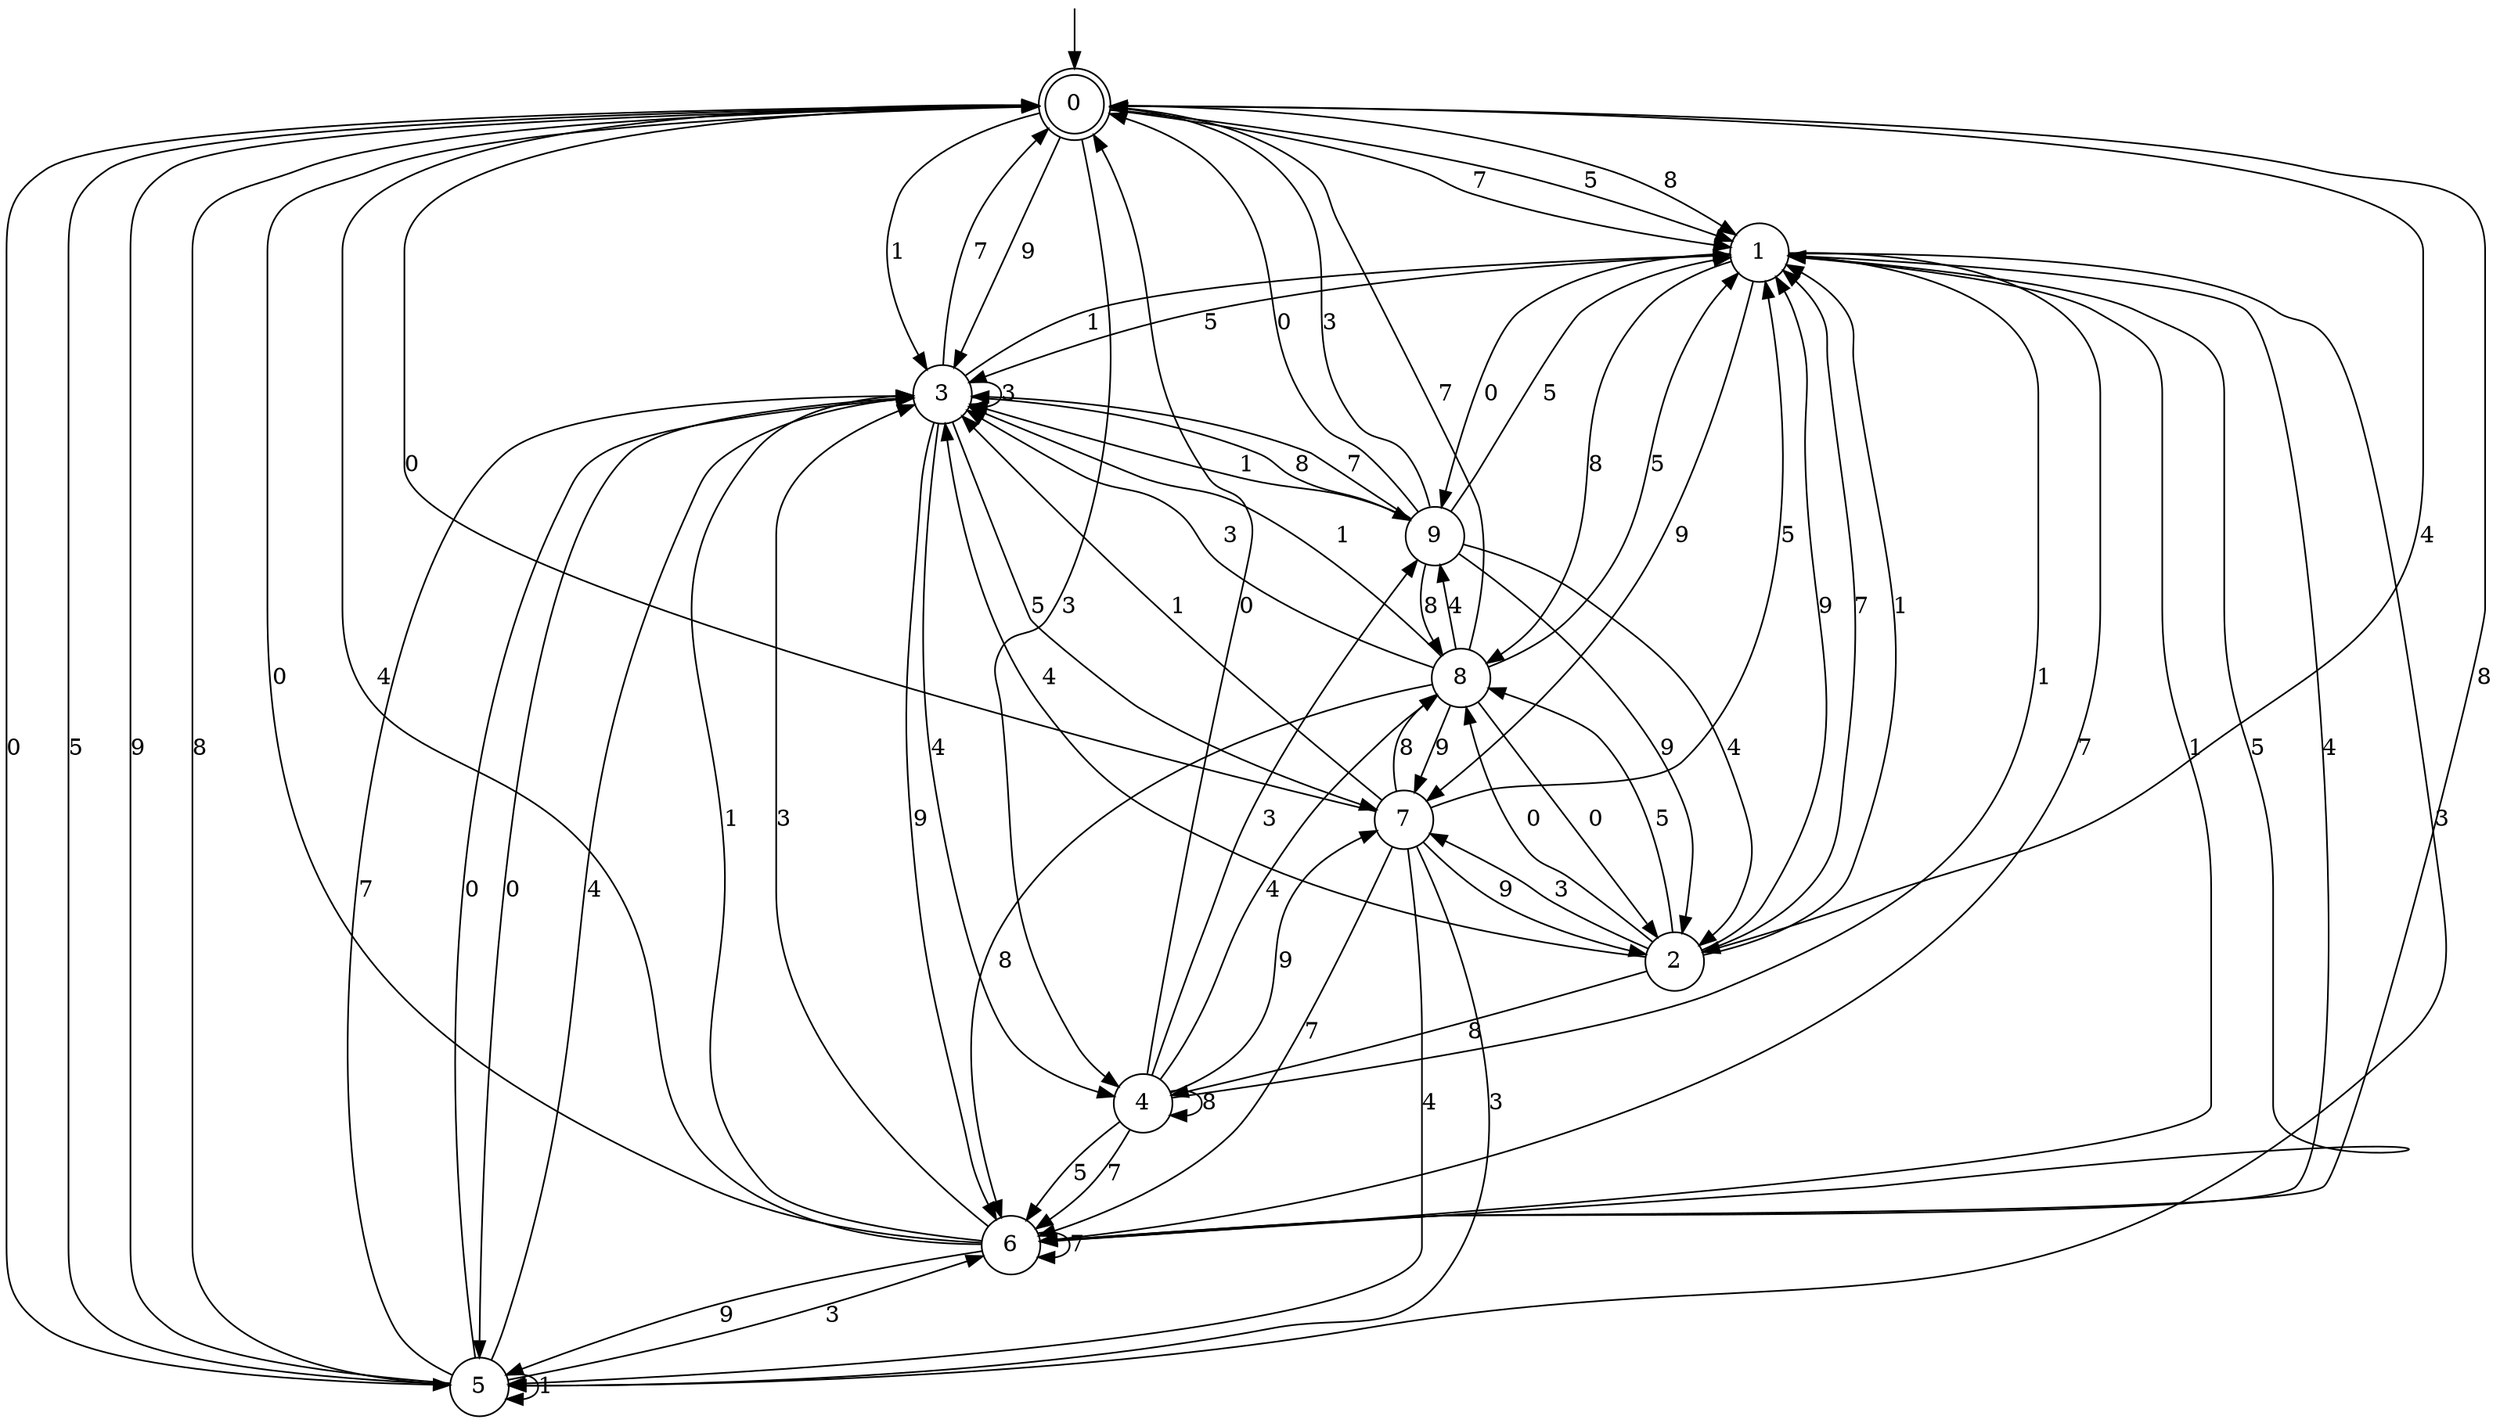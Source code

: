 digraph g {

	s0 [shape="doublecircle" label="0"];
	s1 [shape="circle" label="1"];
	s2 [shape="circle" label="2"];
	s3 [shape="circle" label="3"];
	s4 [shape="circle" label="4"];
	s5 [shape="circle" label="5"];
	s6 [shape="circle" label="6"];
	s7 [shape="circle" label="7"];
	s8 [shape="circle" label="8"];
	s9 [shape="circle" label="9"];
	s0 -> s1 [label="5"];
	s0 -> s2 [label="4"];
	s0 -> s3 [label="9"];
	s0 -> s1 [label="8"];
	s0 -> s1 [label="7"];
	s0 -> s3 [label="1"];
	s0 -> s4 [label="3"];
	s0 -> s5 [label="0"];
	s1 -> s3 [label="5"];
	s1 -> s6 [label="4"];
	s1 -> s7 [label="9"];
	s1 -> s8 [label="8"];
	s1 -> s6 [label="7"];
	s1 -> s6 [label="1"];
	s1 -> s5 [label="3"];
	s1 -> s9 [label="0"];
	s2 -> s8 [label="5"];
	s2 -> s3 [label="4"];
	s2 -> s1 [label="9"];
	s2 -> s4 [label="8"];
	s2 -> s1 [label="7"];
	s2 -> s1 [label="1"];
	s2 -> s7 [label="3"];
	s2 -> s8 [label="0"];
	s3 -> s7 [label="5"];
	s3 -> s4 [label="4"];
	s3 -> s6 [label="9"];
	s3 -> s9 [label="8"];
	s3 -> s0 [label="7"];
	s3 -> s1 [label="1"];
	s3 -> s3 [label="3"];
	s3 -> s5 [label="0"];
	s4 -> s6 [label="5"];
	s4 -> s8 [label="4"];
	s4 -> s7 [label="9"];
	s4 -> s4 [label="8"];
	s4 -> s6 [label="7"];
	s4 -> s1 [label="1"];
	s4 -> s9 [label="3"];
	s4 -> s0 [label="0"];
	s5 -> s0 [label="5"];
	s5 -> s3 [label="4"];
	s5 -> s0 [label="9"];
	s5 -> s0 [label="8"];
	s5 -> s3 [label="7"];
	s5 -> s5 [label="1"];
	s5 -> s6 [label="3"];
	s5 -> s3 [label="0"];
	s6 -> s1 [label="5"];
	s6 -> s0 [label="4"];
	s6 -> s5 [label="9"];
	s6 -> s0 [label="8"];
	s6 -> s6 [label="7"];
	s6 -> s3 [label="1"];
	s6 -> s3 [label="3"];
	s6 -> s0 [label="0"];
	s7 -> s1 [label="5"];
	s7 -> s5 [label="4"];
	s7 -> s2 [label="9"];
	s7 -> s8 [label="8"];
	s7 -> s6 [label="7"];
	s7 -> s3 [label="1"];
	s7 -> s5 [label="3"];
	s7 -> s0 [label="0"];
	s8 -> s1 [label="5"];
	s8 -> s9 [label="4"];
	s8 -> s7 [label="9"];
	s8 -> s6 [label="8"];
	s8 -> s0 [label="7"];
	s8 -> s3 [label="1"];
	s8 -> s3 [label="3"];
	s8 -> s2 [label="0"];
	s9 -> s1 [label="5"];
	s9 -> s2 [label="4"];
	s9 -> s2 [label="9"];
	s9 -> s8 [label="8"];
	s9 -> s3 [label="7"];
	s9 -> s3 [label="1"];
	s9 -> s0 [label="3"];
	s9 -> s0 [label="0"];

__start0 [label="" shape="none" width="0" height="0"];
__start0 -> s0;

}
